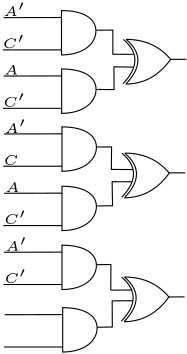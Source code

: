 <?xml version="1.0"?>
<!DOCTYPE ipe SYSTEM "ipe.dtd">
<ipe version="70218" creator="Ipe 7.2.28">
<info created="D:20241029205223" modified="D:20241029205225"/>
<ipestyle name="basic">
<symbol name="arrow/arc(spx)">
<path stroke="sym-stroke" fill="sym-stroke" pen="sym-pen">
0 0 m
-1 0.333 l
-1 -0.333 l
h
</path>
</symbol>
<symbol name="arrow/farc(spx)">
<path stroke="sym-stroke" fill="white" pen="sym-pen">
0 0 m
-1 0.333 l
-1 -0.333 l
h
</path>
</symbol>
<symbol name="arrow/ptarc(spx)">
<path stroke="sym-stroke" fill="sym-stroke" pen="sym-pen">
0 0 m
-1 0.333 l
-0.8 0 l
-1 -0.333 l
h
</path>
</symbol>
<symbol name="arrow/fptarc(spx)">
<path stroke="sym-stroke" fill="white" pen="sym-pen">
0 0 m
-1 0.333 l
-0.8 0 l
-1 -0.333 l
h
</path>
</symbol>
<symbol name="mark/circle(sx)" transformations="translations">
<path fill="sym-stroke">
0.6 0 0 0.6 0 0 e
0.4 0 0 0.4 0 0 e
</path>
</symbol>
<symbol name="mark/disk(sx)" transformations="translations">
<path fill="sym-stroke">
0.6 0 0 0.6 0 0 e
</path>
</symbol>
<symbol name="mark/fdisk(sfx)" transformations="translations">
<group>
<path fill="sym-fill">
0.5 0 0 0.5 0 0 e
</path>
<path fill="sym-stroke" fillrule="eofill">
0.6 0 0 0.6 0 0 e
0.4 0 0 0.4 0 0 e
</path>
</group>
</symbol>
<symbol name="mark/box(sx)" transformations="translations">
<path fill="sym-stroke" fillrule="eofill">
-0.6 -0.6 m
0.6 -0.6 l
0.6 0.6 l
-0.6 0.6 l
h
-0.4 -0.4 m
0.4 -0.4 l
0.4 0.4 l
-0.4 0.4 l
h
</path>
</symbol>
<symbol name="mark/square(sx)" transformations="translations">
<path fill="sym-stroke">
-0.6 -0.6 m
0.6 -0.6 l
0.6 0.6 l
-0.6 0.6 l
h
</path>
</symbol>
<symbol name="mark/fsquare(sfx)" transformations="translations">
<group>
<path fill="sym-fill">
-0.5 -0.5 m
0.5 -0.5 l
0.5 0.5 l
-0.5 0.5 l
h
</path>
<path fill="sym-stroke" fillrule="eofill">
-0.6 -0.6 m
0.6 -0.6 l
0.6 0.6 l
-0.6 0.6 l
h
-0.4 -0.4 m
0.4 -0.4 l
0.4 0.4 l
-0.4 0.4 l
h
</path>
</group>
</symbol>
<symbol name="mark/cross(sx)" transformations="translations">
<group>
<path fill="sym-stroke">
-0.43 -0.57 m
0.57 0.43 l
0.43 0.57 l
-0.57 -0.43 l
h
</path>
<path fill="sym-stroke">
-0.43 0.57 m
0.57 -0.43 l
0.43 -0.57 l
-0.57 0.43 l
h
</path>
</group>
</symbol>
<symbol name="arrow/fnormal(spx)">
<path stroke="sym-stroke" fill="white" pen="sym-pen">
0 0 m
-1 0.333 l
-1 -0.333 l
h
</path>
</symbol>
<symbol name="arrow/pointed(spx)">
<path stroke="sym-stroke" fill="sym-stroke" pen="sym-pen">
0 0 m
-1 0.333 l
-0.8 0 l
-1 -0.333 l
h
</path>
</symbol>
<symbol name="arrow/fpointed(spx)">
<path stroke="sym-stroke" fill="white" pen="sym-pen">
0 0 m
-1 0.333 l
-0.8 0 l
-1 -0.333 l
h
</path>
</symbol>
<symbol name="arrow/linear(spx)">
<path stroke="sym-stroke" pen="sym-pen">
-1 0.333 m
0 0 l
-1 -0.333 l
</path>
</symbol>
<symbol name="arrow/fdouble(spx)">
<path stroke="sym-stroke" fill="white" pen="sym-pen">
0 0 m
-1 0.333 l
-1 -0.333 l
h
-1 0 m
-2 0.333 l
-2 -0.333 l
h
</path>
</symbol>
<symbol name="arrow/double(spx)">
<path stroke="sym-stroke" fill="sym-stroke" pen="sym-pen">
0 0 m
-1 0.333 l
-1 -0.333 l
h
-1 0 m
-2 0.333 l
-2 -0.333 l
h
</path>
</symbol>
<symbol name="arrow/mid-normal(spx)">
<path stroke="sym-stroke" fill="sym-stroke" pen="sym-pen">
0.5 0 m
-0.5 0.333 l
-0.5 -0.333 l
h
</path>
</symbol>
<symbol name="arrow/mid-fnormal(spx)">
<path stroke="sym-stroke" fill="white" pen="sym-pen">
0.5 0 m
-0.5 0.333 l
-0.5 -0.333 l
h
</path>
</symbol>
<symbol name="arrow/mid-pointed(spx)">
<path stroke="sym-stroke" fill="sym-stroke" pen="sym-pen">
0.5 0 m
-0.5 0.333 l
-0.3 0 l
-0.5 -0.333 l
h
</path>
</symbol>
<symbol name="arrow/mid-fpointed(spx)">
<path stroke="sym-stroke" fill="white" pen="sym-pen">
0.5 0 m
-0.5 0.333 l
-0.3 0 l
-0.5 -0.333 l
h
</path>
</symbol>
<symbol name="arrow/mid-double(spx)">
<path stroke="sym-stroke" fill="sym-stroke" pen="sym-pen">
1 0 m
0 0.333 l
0 -0.333 l
h
0 0 m
-1 0.333 l
-1 -0.333 l
h
</path>
</symbol>
<symbol name="arrow/mid-fdouble(spx)">
<path stroke="sym-stroke" fill="white" pen="sym-pen">
1 0 m
0 0.333 l
0 -0.333 l
h
0 0 m
-1 0.333 l
-1 -0.333 l
h
</path>
</symbol>
<anglesize name="22.5 deg" value="22.5"/>
<anglesize name="30 deg" value="30"/>
<anglesize name="45 deg" value="45"/>
<anglesize name="60 deg" value="60"/>
<anglesize name="90 deg" value="90"/>
<arrowsize name="large" value="10"/>
<arrowsize name="small" value="5"/>
<arrowsize name="tiny" value="3"/>
<color name="blue" value="0 0 1"/>
<color name="brown" value="0.647 0.165 0.165"/>
<color name="darkblue" value="0 0 0.545"/>
<color name="darkcyan" value="0 0.545 0.545"/>
<color name="darkgray" value="0.663"/>
<color name="darkgreen" value="0 0.392 0"/>
<color name="darkmagenta" value="0.545 0 0.545"/>
<color name="darkorange" value="1 0.549 0"/>
<color name="darkred" value="0.545 0 0"/>
<color name="gold" value="1 0.843 0"/>
<color name="gray" value="0.745"/>
<color name="green" value="0 1 0"/>
<color name="lightblue" value="0.678 0.847 0.902"/>
<color name="lightcyan" value="0.878 1 1"/>
<color name="lightgray" value="0.827"/>
<color name="lightgreen" value="0.565 0.933 0.565"/>
<color name="lightyellow" value="1 1 0.878"/>
<color name="navy" value="0 0 0.502"/>
<color name="orange" value="1 0.647 0"/>
<color name="pink" value="1 0.753 0.796"/>
<color name="purple" value="0.627 0.125 0.941"/>
<color name="red" value="1 0 0"/>
<color name="seagreen" value="0.18 0.545 0.341"/>
<color name="turquoise" value="0.251 0.878 0.816"/>
<color name="violet" value="0.933 0.51 0.933"/>
<color name="yellow" value="1 1 0"/>
<dashstyle name="dash dot dotted" value="[4 2 1 2 1 2] 0"/>
<dashstyle name="dash dotted" value="[4 2 1 2] 0"/>
<dashstyle name="dashed" value="[4] 0"/>
<dashstyle name="dotted" value="[1 3] 0"/>
<gridsize name="10 pts (~3.5 mm)" value="10"/>
<gridsize name="14 pts (~5 mm)" value="14"/>
<gridsize name="16 pts (~6 mm)" value="16"/>
<gridsize name="20 pts (~7 mm)" value="20"/>
<gridsize name="28 pts (~10 mm)" value="28"/>
<gridsize name="32 pts (~12 mm)" value="32"/>
<gridsize name="4 pts" value="4"/>
<gridsize name="56 pts (~20 mm)" value="56"/>
<gridsize name="8 pts (~3 mm)" value="8"/>
<opacity name="10%" value="0.1"/>
<opacity name="30%" value="0.3"/>
<opacity name="50%" value="0.5"/>
<opacity name="75%" value="0.75"/>
<pen name="fat" value="1.2"/>
<pen name="heavier" value="0.8"/>
<pen name="ultrafat" value="2"/>
<symbolsize name="large" value="5"/>
<symbolsize name="small" value="2"/>
<symbolsize name="tiny" value="1.1"/>
<textsize name="Huge" value="\Huge"/>
<textsize name="LARGE" value="\LARGE"/>
<textsize name="Large" value="\Large"/>
<textsize name="footnote" value="\footnotesize"/>
<textsize name="huge" value="\huge"/>
<textsize name="large" value="\large"/>
<textsize name="script" value="\scriptsize"/>
<textsize name="small" value="\small"/>
<textsize name="tiny" value="\tiny"/>
<textstyle name="center" begin="\begin{center}" end="\end{center}"/>
<textstyle name="item" begin="\begin{itemize}\item{}" end="\end{itemize}"/>
<textstyle name="itemize" begin="\begin{itemize}" end="\end{itemize}"/>
<tiling name="falling" angle="-60" step="4" width="1"/>
<tiling name="rising" angle="30" step="4" width="1"/>
</ipestyle>
<page>
<layer name="alpha"/>
<view layers="alpha" active="alpha"/>
<path layer="alpha" matrix="1 0 0 1 -48.1926 -0.1344" stroke="black">
272 704 m
272 688 l
</path>
<path matrix="1 0 0 1 -48.1926 -0.1344" stroke="black">
271.797 703.967 m
281.235 703.966
287.986 696.551
280.312 687.984
271.782 687.984 c
</path>
<path matrix="1 0 0 1 32 48" stroke="black">
191.843 653.33 m
170.95 653.285 l
</path>
<path matrix="1 0 0 1 32 48" stroke="black">
191.843 641.663 m
170.684 641.663 l
</path>
<path matrix="1 0 0 1 -24.8825 21.3962" stroke="black">
272.03 671.988 m
280.395 664.921
271.934 656.075 c
</path>
<path matrix="1 0 0 1 -24.8825 21.3962" stroke="black">
271.903 672.05 m
281.97 672.06
287.965 664.881 c
</path>
<path matrix="1 0 0 1 -24.8825 21.3962" stroke="black">
271.798 655.957 m
281.706 656.025
288.039 664.946 c
</path>
<path matrix="1 0 0 1 -48.1433 -21.1638" stroke="black">
272 704 m
272 688 l
</path>
<path matrix="1 0 0 1 -48.1433 -21.1638" stroke="black">
271.797 703.967 m
281.235 703.966
287.986 696.551
280.312 687.984
271.782 687.984 c
</path>
<path matrix="1 0 0 1 32.0493 26.9706" stroke="black">
191.843 653.33 m
170.95 653.285 l
</path>
<path matrix="1 0 0 1 32.0493 26.9706" stroke="black">
191.843 641.663 m
170.684 641.663 l
</path>
<path matrix="1 0 0 1 -48.0169 -42.0132" stroke="black">
272 704 m
272 688 l
</path>
<path matrix="1 0 0 1 -48.0169 -42.0132" stroke="black">
271.797 703.967 m
281.235 703.966
287.986 696.551
280.312 687.984
271.782 687.984 c
</path>
<path matrix="1 0 0 1 32.1757 6.12116" stroke="black">
191.843 653.33 m
170.95 653.285 l
</path>
<path matrix="1 0 0 1 32.1757 6.12116" stroke="black">
191.843 641.663 m
170.684 641.663 l
</path>
<path matrix="1 0 0 1 -48.0169 -63.3681" stroke="black">
272 704 m
272 688 l
</path>
<path matrix="1 0 0 1 -48.0169 -63.3681" stroke="black">
271.797 703.967 m
281.235 703.966
287.986 696.551
280.312 687.984
271.782 687.984 c
</path>
<path matrix="1 0 0 1 32.1757 -15.2337" stroke="black">
191.843 653.33 m
170.95 653.285 l
</path>
<path matrix="1 0 0 1 32.1757 -15.2337" stroke="black">
191.843 641.663 m
170.684 641.663 l
</path>
<path matrix="1 0 0 1 -48.0169 -84.5967" stroke="black">
272 704 m
272 688 l
</path>
<path matrix="1 0 0 1 -48.0169 -84.5967" stroke="black">
271.797 703.967 m
281.235 703.966
287.986 696.551
280.312 687.984
271.782 687.984 c
</path>
<path matrix="1 0 0 1 32.1757 -36.4623" stroke="black">
191.843 653.33 m
170.95 653.285 l
</path>
<path matrix="1 0 0 1 32.1757 -36.4623" stroke="black">
191.843 641.663 m
170.684 641.663 l
</path>
<path matrix="1 0 0 1 -47.7642 -107.089" stroke="black">
272 704 m
272 688 l
</path>
<path matrix="1 0 0 1 -47.7642 -107.089" stroke="black">
271.797 703.967 m
281.235 703.966
287.986 696.551
280.312 687.984
271.782 687.984 c
</path>
<path matrix="1 0 0 1 32.4284 -58.9545" stroke="black">
191.843 653.33 m
170.95 653.285 l
</path>
<path matrix="1 0 0 1 32.4284 -58.9545" stroke="black">
191.843 641.663 m
170.684 641.663 l
</path>
<path matrix="1 0 0 1 -25.9598 21.4488" stroke="black">
272.03 671.988 m
280.395 664.921
271.934 656.075 c
</path>
<path matrix="1 0 0 1 -25.5141 -64.1501" stroke="black">
272.03 671.988 m
280.395 664.921
271.934 656.075 c
</path>
<path matrix="1 0 0 1 -25.5141 -64.1501" stroke="black">
271.903 672.05 m
281.97 672.06
287.965 664.881 c
</path>
<path matrix="1 0 0 1 -25.5141 -64.1501" stroke="black">
271.798 655.957 m
281.706 656.025
288.039 664.946 c
</path>
<path matrix="1 0 0 1 -26.5914 -64.0975" stroke="black">
272.03 671.988 m
280.395 664.921
271.934 656.075 c
</path>
<path matrix="1 0 0 1 -25.3877 -19.5442" stroke="black">
272.03 671.988 m
280.395 664.921
271.934 656.075 c
</path>
<path matrix="1 0 0 1 -25.3877 -19.5442" stroke="black">
271.903 672.05 m
281.97 672.06
287.965 664.881 c
</path>
<path matrix="1 0 0 1 -25.3877 -19.5442" stroke="black">
271.798 655.957 m
281.706 656.025
288.039 664.946 c
</path>
<path matrix="1 0 0 1 -26.465 -19.4916" stroke="black">
272.03 671.988 m
280.395 664.921
271.934 656.075 c
</path>
<path stroke="black">
236.299 696.759 m
242.287 696.803 l
242.287 688.109 l
249.607 688.064 l
</path>
<path stroke="black">
236.299 675.422 m
242.731 675.377 l
242.687 683.584 l
249.607 683.451 l
</path>
<path stroke="black">
263.027 686.25 m
268.757 686.27 l
</path>
<path stroke="black">
236.419 654.706 m
241.835 654.728 l
241.748 646.637 l
249.553 646.593 l
</path>
<path stroke="black">
236.368 633.489 m
242.178 633.563 l
242.03 642.222 l
249.209 642.185 l
</path>
<path stroke="black">
236.4 612.34 m
241.596 612.411 l
241.547 603.18 l
248.951 603.228 l
</path>
<path stroke="black">
236.604 589.825 m
242.102 589.91 l
242.045 599.311 l
249.508 599.367 l
</path>
<path matrix="1 0 0 1 -0.474427 -40.8521" stroke="black">
263.027 686.25 m
268.757 686.27 l
</path>
<path matrix="1 0 0 1 -0.639238 -85.5225" stroke="black">
263.027 686.25 m
268.757 686.27 l
</path>
<text matrix="1 0 0 1 0.91154 -1.5952" transformations="translations" pos="202.041 703.448" stroke="black" type="label" width="7.856" height="4.778" depth="0" valign="baseline" size="tiny" style="math">A&apos;</text>
<text matrix="1 0 0 1 3.12295 -1.49902" transformations="translations" pos="199.543 691.768" stroke="black" type="label" width="7.995" height="4.778" depth="0" valign="baseline" size="tiny" style="math">C&apos;</text>
<text matrix="1 0 0 1 1.09633 -22.679" transformations="translations" pos="202.041 703.448" stroke="black" type="label" width="5.161" height="3.404" depth="0" valign="baseline" size="tiny" style="math">A</text>
<text matrix="1 0 0 1 3.30774 -22.5828" transformations="translations" pos="199.543 691.768" stroke="black" type="label" width="7.995" height="4.778" depth="0" valign="baseline" size="tiny" style="math">C&apos;</text>
<text matrix="1 0 0 1 1.28371 -43.6652" transformations="translations" pos="202.041 703.448" stroke="black" type="label" width="7.856" height="4.778" depth="0" valign="baseline" size="tiny" style="math">A&apos;</text>
<text matrix="1 0 0 1 3.49512 -43.569" transformations="translations" pos="199.543 691.768" stroke="black" type="label" width="5.3" height="3.404" depth="0" valign="baseline" size="tiny" style="math">C</text>
<text matrix="1 0 0 1 1.47108 -64.9013" transformations="translations" pos="202.041 703.448" stroke="black" type="label" width="5.161" height="3.404" depth="0" valign="baseline" size="tiny" style="math">A</text>
<text matrix="1 0 0 1 3.68249 -64.8051" transformations="translations" pos="199.543 691.768" stroke="black" type="label" width="7.995" height="4.778" depth="0" valign="baseline" size="tiny" style="math">C&apos;</text>
<text matrix="1 0 0 1 1.53354 -86.0749" transformations="translations" pos="202.041 703.448" stroke="black" type="label" width="7.856" height="4.778" depth="0" valign="baseline" size="tiny" style="math">A&apos;</text>
<text matrix="1 0 0 1 3.74495 -85.9787" transformations="translations" pos="199.543 691.768" stroke="black" type="label" width="7.995" height="4.778" depth="0" valign="baseline" size="tiny" style="math">C&apos;</text>
</page>
</ipe>
